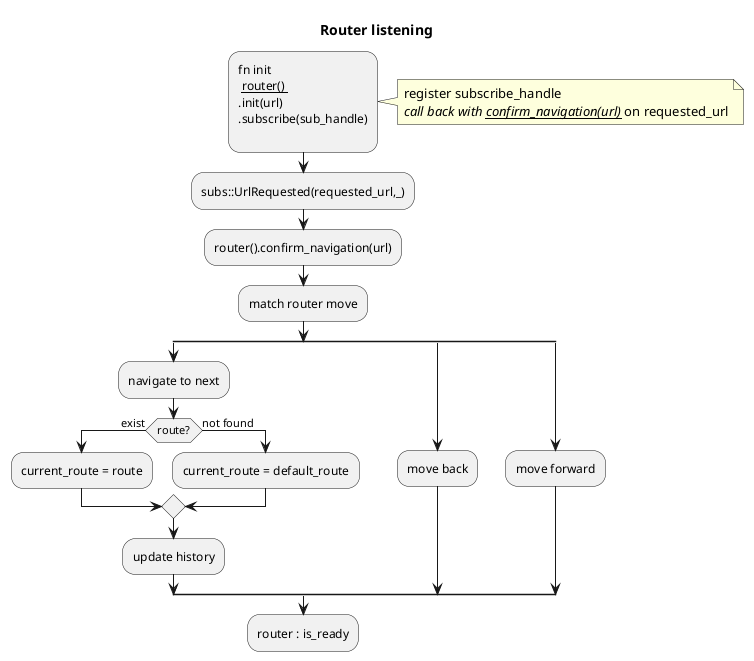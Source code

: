 @startuml

title Router listening

:fn init
 __router() __
.init(url)
.subscribe(sub_handle)
;
note right
   register subscribe_handle
   //call back with __confirm_navigation(url)__// on requested_url
end note



:subs::UrlRequested(requested_url,_);
:router().confirm_navigation(url);
:match router move;

split
 :navigate to next;

if (route?) then (exist)
        :current_route = route;
    else (not found)
        :current_route = default_route;
    endif
    :update history;
split again
 :move back;
split again
 :move forward;
end split

:router : is_ready;
@enduml
